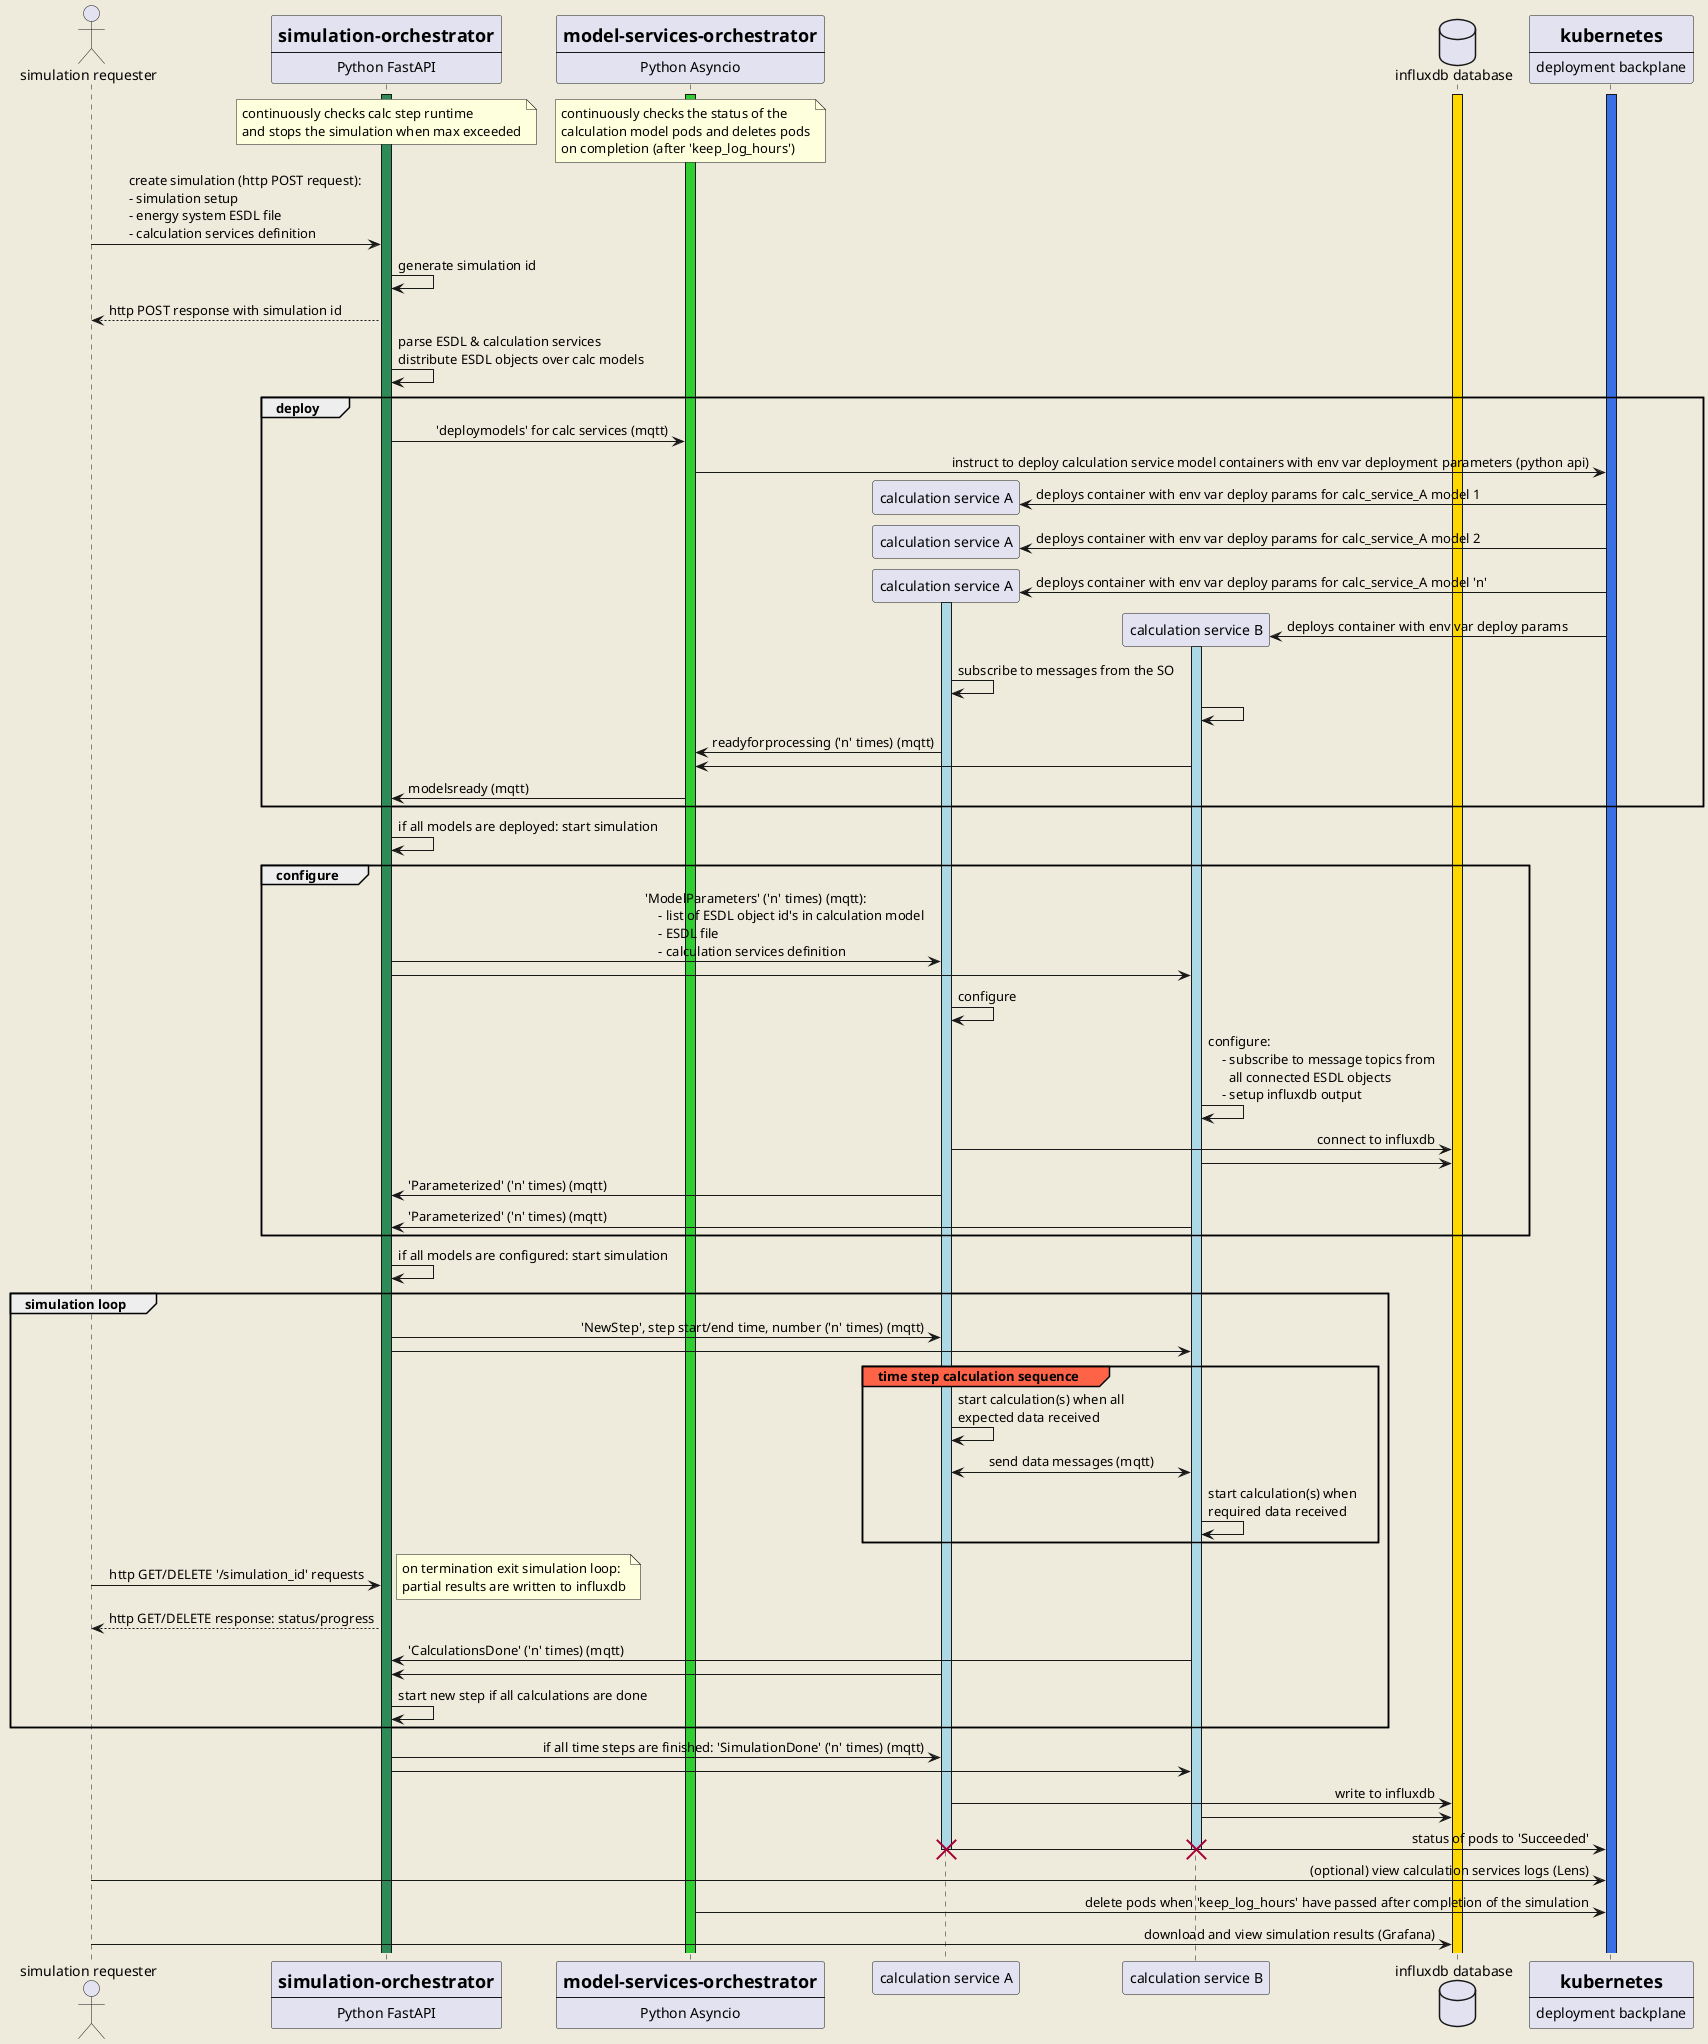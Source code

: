 @startuml
skinparam sequencemessagealign reversedirection
skinparam backgroundColor #EEEBDC

'skinparam handwritten true

actor "simulation requester" as sim_req
participant so [
    = simulation-orchestrator
    ----
    Python FastAPI
]
participant mso [
    = model-services-orchestrator
    ----
    Python Asyncio
]
participant "calculation service A" as service_A
participant "calculation service B" as service_B

database "influxdb database" as influxdb
participant deploy_plane [
    = kubernetes
    ----
    deployment backplane
]

activate mso #limegreen
activate so #seagreen
activate influxdb #gold
activate deploy_plane #3970e4

note over so
    continuously checks calc step runtime
    and stops the simulation when max exceeded
end note
/ note over mso
    continuously checks the status of the
    calculation model pods and deletes pods
    on completion (after 'keep_log_hours')
end note

sim_req -> so : create simulation (http POST request): \n\
- simulation setup\n\
- energy system ESDL file \n\
- calculation services definition

so -> so : generate simulation id
so --> sim_req : http POST response with simulation id
so -> so : parse ESDL & calculation services\n\
distribute ESDL objects over calc models

    group deploy
    so -> mso : 'deploymodels' for calc services (mqtt)
    mso -> deploy_plane : instruct to deploy calculation service model containers with env var deployment parameters (python api)

    create service_A
    deploy_plane -> service_A : deploys container with env var deploy params for calc_service_A model 1
    create service_A
    deploy_plane -> service_A : deploys container with env var deploy params for calc_service_A model 2
    create service_A
    deploy_plane -> service_A : deploys container with env var deploy params for calc_service_A model 'n'
    activate service_A #lightblue
    create service_B
    deploy_plane -> service_B : deploys container with env var deploy params
    activate service_B #lightblue

    service_A -> service_A : subscribe to messages from the SO
    service_B -> service_B :
    service_A -> mso : readyforprocessing ('n' times) (mqtt)
    service_B -> mso

    mso -> so : modelsready (mqtt)
    end

so -> so : if all models are deployed: start simulation

    group configure
    so -> service_A : 'ModelParameters' ('n' times) (mqtt):\n\
    - list of ESDL object id's in calculation model\n\
    - ESDL file\n\
    - calculation services definition
    so -> service_B :

    service_A -> service_A : configure
    service_B -> service_B : configure:\n\
    - subscribe to message topics from\n\
      all connected ESDL objects\n\
    - setup influxdb output

    service_A -> influxdb : connect to influxdb
    service_B -> influxdb

    service_A -> so : 'Parameterized' ('n' times) (mqtt)
    service_B -> so : 'Parameterized' ('n' times) (mqtt)
    end

so -> so : if all models are configured: start simulation

    group simulation loop
    so -> service_A : 'NewStep', step start/end time, number ('n' times) (mqtt)
    so -> service_B :

        group#tomato time step calculation sequence
        service_A -> service_A : start calculation(s) when all\nexpected data received
        service_A <-> service_B : send data messages (mqtt)
        service_B -> service_B : start calculation(s) when\nrequired data received
        end

    sim_req -> so: http GET/DELETE '/simulation_id' requests
        note right
           on termination exit simulation loop:
           partial results are written to influxdb
        end note
    so --> sim_req: http GET/DELETE response: status/progress

    service_B -> so : 'CalculationsDone' ('n' times) (mqtt)
    service_A -> so :

    so -> so : start new step if all calculations are done
    end

so -> service_A : if all time steps are finished: 'SimulationDone' ('n' times) (mqtt)
so -> service_B :
service_A -> influxdb : write to influxdb
service_B -> influxdb :
service_A -> deploy_plane : status of pods to 'Succeeded'
deactivate service_A
destroy service_A
deactivate service_B
destroy service_B

sim_req -> deploy_plane : (optional) view calculation services logs (Lens)
mso -> deploy_plane : delete pods when 'keep_log_hours' have passed after completion of the simulation

sim_req -> influxdb : download and view simulation results (Grafana)

'hide footbox
@enduml
